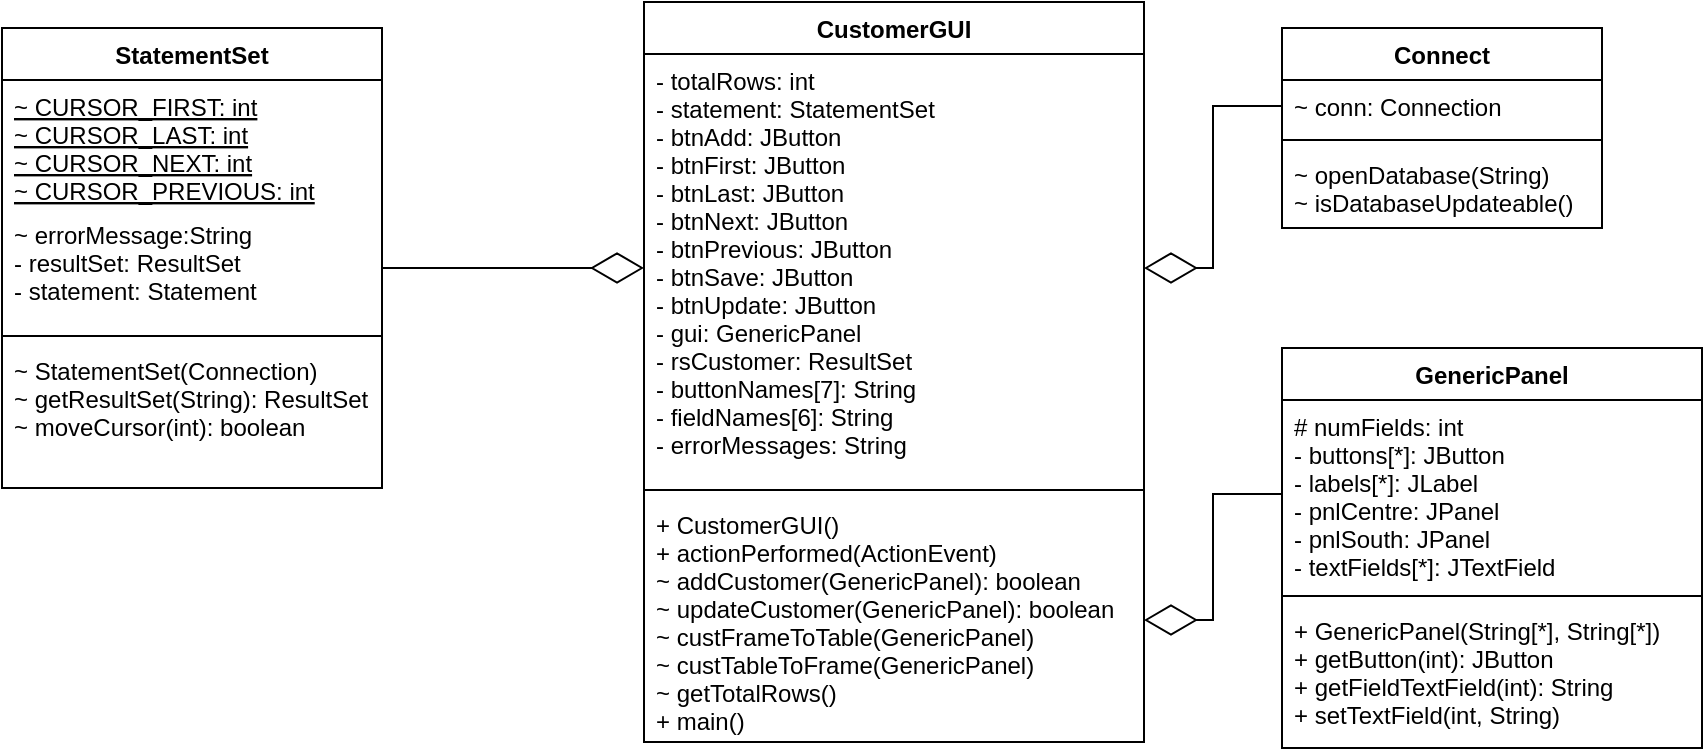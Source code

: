 <mxfile version="17.5.0" type="github" pages="2">
  <diagram name="CustomerGUI" id="f99XcUSwlvyrfe86VVXK">
    <mxGraphModel dx="1212" dy="1154" grid="1" gridSize="10" guides="1" tooltips="1" connect="1" arrows="1" fold="1" page="1" pageScale="1" pageWidth="1169" pageHeight="827" math="0" shadow="0">
      <root>
        <mxCell id="QfnIWmxK43-Bli9lCuO3-0" />
        <mxCell id="QfnIWmxK43-Bli9lCuO3-1" parent="QfnIWmxK43-Bli9lCuO3-0" />
        <mxCell id="QfnIWmxK43-Bli9lCuO3-2" value="StatementSet" style="swimlane;fontStyle=1;align=center;verticalAlign=top;childLayout=stackLayout;horizontal=1;startSize=26;horizontalStack=0;resizeParent=1;resizeParentMax=0;resizeLast=0;collapsible=1;marginBottom=0;" parent="QfnIWmxK43-Bli9lCuO3-1" vertex="1">
          <mxGeometry x="40" y="180" width="190" height="230" as="geometry" />
        </mxCell>
        <mxCell id="QfnIWmxK43-Bli9lCuO3-3" value="~ CURSOR_FIRST: int&#xa;~ CURSOR_LAST: int&#xa;~ CURSOR_NEXT: int&#xa;~ CURSOR_PREVIOUS: int" style="text;strokeColor=none;fillColor=none;align=left;verticalAlign=top;spacingLeft=4;spacingRight=4;overflow=hidden;rotatable=0;points=[[0,0.5],[1,0.5]];portConstraint=eastwest;fontStyle=4" parent="QfnIWmxK43-Bli9lCuO3-2" vertex="1">
          <mxGeometry y="26" width="190" height="64" as="geometry" />
        </mxCell>
        <mxCell id="QfnIWmxK43-Bli9lCuO3-4" value="~ errorMessage:String&#xa;- resultSet: ResultSet&#xa;- statement: Statement" style="text;strokeColor=none;fillColor=none;align=left;verticalAlign=top;spacingLeft=4;spacingRight=4;overflow=hidden;rotatable=0;points=[[0,0.5],[1,0.5]];portConstraint=eastwest;fontStyle=0" parent="QfnIWmxK43-Bli9lCuO3-2" vertex="1">
          <mxGeometry y="90" width="190" height="60" as="geometry" />
        </mxCell>
        <mxCell id="QfnIWmxK43-Bli9lCuO3-5" value="" style="line;strokeWidth=1;fillColor=none;align=left;verticalAlign=middle;spacingTop=-1;spacingLeft=3;spacingRight=3;rotatable=0;labelPosition=right;points=[];portConstraint=eastwest;" parent="QfnIWmxK43-Bli9lCuO3-2" vertex="1">
          <mxGeometry y="150" width="190" height="8" as="geometry" />
        </mxCell>
        <mxCell id="QfnIWmxK43-Bli9lCuO3-6" value="~ StatementSet(Connection)&#xa;~ getResultSet(String): ResultSet&#xa;~ moveCursor(int): boolean&#xa;" style="text;strokeColor=none;fillColor=none;align=left;verticalAlign=top;spacingLeft=4;spacingRight=4;overflow=hidden;rotatable=0;points=[[0,0.5],[1,0.5]];portConstraint=eastwest;" parent="QfnIWmxK43-Bli9lCuO3-2" vertex="1">
          <mxGeometry y="158" width="190" height="72" as="geometry" />
        </mxCell>
        <mxCell id="QfnIWmxK43-Bli9lCuO3-7" value="CustomerGUI" style="swimlane;fontStyle=1;align=center;verticalAlign=top;childLayout=stackLayout;horizontal=1;startSize=26;horizontalStack=0;resizeParent=1;resizeParentMax=0;resizeLast=0;collapsible=1;marginBottom=0;" parent="QfnIWmxK43-Bli9lCuO3-1" vertex="1">
          <mxGeometry x="361" y="167" width="250" height="370" as="geometry" />
        </mxCell>
        <mxCell id="QfnIWmxK43-Bli9lCuO3-8" value="- totalRows: int&#xa;- statement: StatementSet&#xa;- btnAdd: JButton&#xa;- btnFirst: JButton&#xa;- btnLast: JButton&#xa;- btnNext: JButton&#xa;- btnPrevious: JButton&#xa;- btnSave: JButton&#xa;- btnUpdate: JButton&#xa;- gui: GenericPanel&#xa;- rsCustomer: ResultSet&#xa;- buttonNames[7]: String&#xa;- fieldNames[6]: String&#xa;- errorMessages: String" style="text;strokeColor=none;fillColor=none;align=left;verticalAlign=top;spacingLeft=4;spacingRight=4;overflow=hidden;rotatable=0;points=[[0,0.5],[1,0.5]];portConstraint=eastwest;" parent="QfnIWmxK43-Bli9lCuO3-7" vertex="1">
          <mxGeometry y="26" width="250" height="214" as="geometry" />
        </mxCell>
        <mxCell id="QfnIWmxK43-Bli9lCuO3-9" value="" style="line;strokeWidth=1;fillColor=none;align=left;verticalAlign=middle;spacingTop=-1;spacingLeft=3;spacingRight=3;rotatable=0;labelPosition=right;points=[];portConstraint=eastwest;" parent="QfnIWmxK43-Bli9lCuO3-7" vertex="1">
          <mxGeometry y="240" width="250" height="8" as="geometry" />
        </mxCell>
        <mxCell id="QfnIWmxK43-Bli9lCuO3-10" value="+ CustomerGUI()&#xa;+ actionPerformed(ActionEvent)&#xa;~ addCustomer(GenericPanel): boolean&#xa;~ updateCustomer(GenericPanel): boolean&#xa;~ custFrameToTable(GenericPanel)&#xa;~ custTableToFrame(GenericPanel)&#xa;~ getTotalRows()&#xa;+ main()" style="text;strokeColor=none;fillColor=none;align=left;verticalAlign=top;spacingLeft=4;spacingRight=4;overflow=hidden;rotatable=0;points=[[0,0.5],[1,0.5]];portConstraint=eastwest;" parent="QfnIWmxK43-Bli9lCuO3-7" vertex="1">
          <mxGeometry y="248" width="250" height="122" as="geometry" />
        </mxCell>
        <mxCell id="QfnIWmxK43-Bli9lCuO3-11" value="Connect" style="swimlane;fontStyle=1;align=center;verticalAlign=top;childLayout=stackLayout;horizontal=1;startSize=26;horizontalStack=0;resizeParent=1;resizeParentMax=0;resizeLast=0;collapsible=1;marginBottom=0;" parent="QfnIWmxK43-Bli9lCuO3-1" vertex="1">
          <mxGeometry x="680" y="180" width="160" height="100" as="geometry" />
        </mxCell>
        <mxCell id="QfnIWmxK43-Bli9lCuO3-12" value="~ conn: Connection" style="text;strokeColor=none;fillColor=none;align=left;verticalAlign=top;spacingLeft=4;spacingRight=4;overflow=hidden;rotatable=0;points=[[0,0.5],[1,0.5]];portConstraint=eastwest;fontStyle=0" parent="QfnIWmxK43-Bli9lCuO3-11" vertex="1">
          <mxGeometry y="26" width="160" height="26" as="geometry" />
        </mxCell>
        <mxCell id="QfnIWmxK43-Bli9lCuO3-13" value="" style="line;strokeWidth=1;fillColor=none;align=left;verticalAlign=middle;spacingTop=-1;spacingLeft=3;spacingRight=3;rotatable=0;labelPosition=right;points=[];portConstraint=eastwest;" parent="QfnIWmxK43-Bli9lCuO3-11" vertex="1">
          <mxGeometry y="52" width="160" height="8" as="geometry" />
        </mxCell>
        <mxCell id="QfnIWmxK43-Bli9lCuO3-14" value="~ openDatabase(String)&#xa;~ isDatabaseUpdateable()" style="text;strokeColor=none;fillColor=none;align=left;verticalAlign=top;spacingLeft=4;spacingRight=4;overflow=hidden;rotatable=0;points=[[0,0.5],[1,0.5]];portConstraint=eastwest;" parent="QfnIWmxK43-Bli9lCuO3-11" vertex="1">
          <mxGeometry y="60" width="160" height="40" as="geometry" />
        </mxCell>
        <mxCell id="QfnIWmxK43-Bli9lCuO3-15" value="" style="endArrow=diamondThin;endFill=0;endSize=24;html=1;rounded=0;strokeColor=default;strokeWidth=1;entryX=0;entryY=0.5;entryDx=0;entryDy=0;exitX=1;exitY=0.5;exitDx=0;exitDy=0;" parent="QfnIWmxK43-Bli9lCuO3-1" source="QfnIWmxK43-Bli9lCuO3-4" target="QfnIWmxK43-Bli9lCuO3-8" edge="1">
          <mxGeometry width="160" relative="1" as="geometry">
            <mxPoint x="240" y="300" as="sourcePoint" />
            <mxPoint x="350" y="300" as="targetPoint" />
          </mxGeometry>
        </mxCell>
        <mxCell id="QfnIWmxK43-Bli9lCuO3-17" value="GenericPanel" style="swimlane;fontStyle=1;align=center;verticalAlign=top;childLayout=stackLayout;horizontal=1;startSize=26;horizontalStack=0;resizeParent=1;resizeParentMax=0;resizeLast=0;collapsible=1;marginBottom=0;" parent="QfnIWmxK43-Bli9lCuO3-1" vertex="1">
          <mxGeometry x="680" y="340" width="210" height="200" as="geometry" />
        </mxCell>
        <mxCell id="QfnIWmxK43-Bli9lCuO3-18" value="# numFields: int&#xa;- buttons[*]: JButton&#xa;- labels[*]: JLabel&#xa;- pnlCentre: JPanel&#xa;- pnlSouth: JPanel&#xa;- textFields[*]: JTextField" style="text;strokeColor=none;fillColor=none;align=left;verticalAlign=top;spacingLeft=4;spacingRight=4;overflow=hidden;rotatable=0;points=[[0,0.5],[1,0.5]];portConstraint=eastwest;" parent="QfnIWmxK43-Bli9lCuO3-17" vertex="1">
          <mxGeometry y="26" width="210" height="94" as="geometry" />
        </mxCell>
        <mxCell id="QfnIWmxK43-Bli9lCuO3-19" value="" style="line;strokeWidth=1;fillColor=none;align=left;verticalAlign=middle;spacingTop=-1;spacingLeft=3;spacingRight=3;rotatable=0;labelPosition=right;points=[];portConstraint=eastwest;" parent="QfnIWmxK43-Bli9lCuO3-17" vertex="1">
          <mxGeometry y="120" width="210" height="8" as="geometry" />
        </mxCell>
        <mxCell id="QfnIWmxK43-Bli9lCuO3-20" value="+ GenericPanel(String[*], String[*])&#xa;+ getButton(int): JButton&#xa;+ getFieldTextField(int): String&#xa;+ setTextField(int, String)" style="text;strokeColor=none;fillColor=none;align=left;verticalAlign=top;spacingLeft=4;spacingRight=4;overflow=hidden;rotatable=0;points=[[0,0.5],[1,0.5]];portConstraint=eastwest;" parent="QfnIWmxK43-Bli9lCuO3-17" vertex="1">
          <mxGeometry y="128" width="210" height="72" as="geometry" />
        </mxCell>
        <mxCell id="tWZ0SbI29ZRzmEVTGCKV-0" value="" style="endArrow=diamondThin;endFill=0;endSize=24;html=1;rounded=0;entryX=1;entryY=0.5;entryDx=0;entryDy=0;exitX=0;exitY=0.5;exitDx=0;exitDy=0;edgeStyle=orthogonalEdgeStyle;" edge="1" parent="QfnIWmxK43-Bli9lCuO3-1" source="QfnIWmxK43-Bli9lCuO3-12" target="QfnIWmxK43-Bli9lCuO3-8">
          <mxGeometry width="160" relative="1" as="geometry">
            <mxPoint x="500" y="590" as="sourcePoint" />
            <mxPoint x="660" y="590" as="targetPoint" />
          </mxGeometry>
        </mxCell>
        <mxCell id="tWZ0SbI29ZRzmEVTGCKV-1" value="" style="endArrow=diamondThin;endFill=0;endSize=24;html=1;rounded=0;entryX=1;entryY=0.5;entryDx=0;entryDy=0;exitX=0;exitY=0.5;exitDx=0;exitDy=0;edgeStyle=orthogonalEdgeStyle;" edge="1" parent="QfnIWmxK43-Bli9lCuO3-1" source="QfnIWmxK43-Bli9lCuO3-18" target="QfnIWmxK43-Bli9lCuO3-10">
          <mxGeometry width="160" relative="1" as="geometry">
            <mxPoint x="500" y="590" as="sourcePoint" />
            <mxPoint x="660" y="590" as="targetPoint" />
          </mxGeometry>
        </mxCell>
      </root>
    </mxGraphModel>
  </diagram>
  <diagram id="wcHVfsgvU9DnFCCgEnB6" name="QueryGUI">
    <mxGraphModel dx="1212" dy="1154" grid="1" gridSize="10" guides="1" tooltips="1" connect="1" arrows="1" fold="1" page="1" pageScale="1" pageWidth="1169" pageHeight="827" math="0" shadow="0">
      <root>
        <mxCell id="0" />
        <mxCell id="1" parent="0" />
        <mxCell id="5YhzybwjE-VsHz2tn2So-1" value="StatementSet" style="swimlane;fontStyle=1;align=center;verticalAlign=top;childLayout=stackLayout;horizontal=1;startSize=26;horizontalStack=0;resizeParent=1;resizeParentMax=0;resizeLast=0;collapsible=1;marginBottom=0;" parent="1" vertex="1">
          <mxGeometry x="40" y="182" width="190" height="230" as="geometry" />
        </mxCell>
        <mxCell id="5YhzybwjE-VsHz2tn2So-2" value="~ CURSOR_FIRST: int&#xa;~ CURSOR_LAST: int&#xa;~ CURSOR_NEXT: int&#xa;~ CURSOR_PREVIOUS: int" style="text;strokeColor=none;fillColor=none;align=left;verticalAlign=top;spacingLeft=4;spacingRight=4;overflow=hidden;rotatable=0;points=[[0,0.5],[1,0.5]];portConstraint=eastwest;fontStyle=4" parent="5YhzybwjE-VsHz2tn2So-1" vertex="1">
          <mxGeometry y="26" width="190" height="64" as="geometry" />
        </mxCell>
        <mxCell id="5YhzybwjE-VsHz2tn2So-7" value="~ errorMessage:String&#xa;- resultSet: ResultSet&#xa;- statement: Statement" style="text;strokeColor=none;fillColor=none;align=left;verticalAlign=top;spacingLeft=4;spacingRight=4;overflow=hidden;rotatable=0;points=[[0,0.5],[1,0.5]];portConstraint=eastwest;fontStyle=0" parent="5YhzybwjE-VsHz2tn2So-1" vertex="1">
          <mxGeometry y="90" width="190" height="60" as="geometry" />
        </mxCell>
        <mxCell id="5YhzybwjE-VsHz2tn2So-3" value="" style="line;strokeWidth=1;fillColor=none;align=left;verticalAlign=middle;spacingTop=-1;spacingLeft=3;spacingRight=3;rotatable=0;labelPosition=right;points=[];portConstraint=eastwest;" parent="5YhzybwjE-VsHz2tn2So-1" vertex="1">
          <mxGeometry y="150" width="190" height="8" as="geometry" />
        </mxCell>
        <mxCell id="5YhzybwjE-VsHz2tn2So-4" value="~ StatementSet(Connection)&#xa;~ getResultSet(String): ResultSet&#xa;~ moveCursor(int): boolean&#xa;" style="text;strokeColor=none;fillColor=none;align=left;verticalAlign=top;spacingLeft=4;spacingRight=4;overflow=hidden;rotatable=0;points=[[0,0.5],[1,0.5]];portConstraint=eastwest;" parent="5YhzybwjE-VsHz2tn2So-1" vertex="1">
          <mxGeometry y="158" width="190" height="72" as="geometry" />
        </mxCell>
        <mxCell id="5YhzybwjE-VsHz2tn2So-9" value="QueryGUI" style="swimlane;fontStyle=1;align=center;verticalAlign=top;childLayout=stackLayout;horizontal=1;startSize=26;horizontalStack=0;resizeParent=1;resizeParentMax=0;resizeLast=0;collapsible=1;marginBottom=0;" parent="1" vertex="1">
          <mxGeometry x="361" y="167" width="250" height="200" as="geometry" />
        </mxCell>
        <mxCell id="5YhzybwjE-VsHz2tn2So-10" value="- cn: Container&#xa;- btnExecute: JButton&#xa;- tblResults: JTable&#xa;- txaQuery: JTextArea&#xa;- resultSet: ResultSet&#xa;- statement: StatementSet" style="text;strokeColor=none;fillColor=none;align=left;verticalAlign=top;spacingLeft=4;spacingRight=4;overflow=hidden;rotatable=0;points=[[0,0.5],[1,0.5]];portConstraint=eastwest;" parent="5YhzybwjE-VsHz2tn2So-9" vertex="1">
          <mxGeometry y="26" width="250" height="94" as="geometry" />
        </mxCell>
        <mxCell id="5YhzybwjE-VsHz2tn2So-11" value="" style="line;strokeWidth=1;fillColor=none;align=left;verticalAlign=middle;spacingTop=-1;spacingLeft=3;spacingRight=3;rotatable=0;labelPosition=right;points=[];portConstraint=eastwest;" parent="5YhzybwjE-VsHz2tn2So-9" vertex="1">
          <mxGeometry y="120" width="250" height="8" as="geometry" />
        </mxCell>
        <mxCell id="5YhzybwjE-VsHz2tn2So-12" value="+ QueryGUI()&#xa;+ actionPerformed(ActionEvent)&#xa;~ displayResults()&#xa;+ main()" style="text;strokeColor=none;fillColor=none;align=left;verticalAlign=top;spacingLeft=4;spacingRight=4;overflow=hidden;rotatable=0;points=[[0,0.5],[1,0.5]];portConstraint=eastwest;" parent="5YhzybwjE-VsHz2tn2So-9" vertex="1">
          <mxGeometry y="128" width="250" height="72" as="geometry" />
        </mxCell>
        <mxCell id="5YhzybwjE-VsHz2tn2So-16" value="Connect" style="swimlane;fontStyle=1;align=center;verticalAlign=top;childLayout=stackLayout;horizontal=1;startSize=26;horizontalStack=0;resizeParent=1;resizeParentMax=0;resizeLast=0;collapsible=1;marginBottom=0;" parent="1" vertex="1">
          <mxGeometry x="680" y="180" width="160" height="100" as="geometry" />
        </mxCell>
        <mxCell id="5YhzybwjE-VsHz2tn2So-17" value="~ conn: Connection" style="text;strokeColor=none;fillColor=none;align=left;verticalAlign=top;spacingLeft=4;spacingRight=4;overflow=hidden;rotatable=0;points=[[0,0.5],[1,0.5]];portConstraint=eastwest;fontStyle=4" parent="5YhzybwjE-VsHz2tn2So-16" vertex="1">
          <mxGeometry y="26" width="160" height="26" as="geometry" />
        </mxCell>
        <mxCell id="5YhzybwjE-VsHz2tn2So-18" value="" style="line;strokeWidth=1;fillColor=none;align=left;verticalAlign=middle;spacingTop=-1;spacingLeft=3;spacingRight=3;rotatable=0;labelPosition=right;points=[];portConstraint=eastwest;" parent="5YhzybwjE-VsHz2tn2So-16" vertex="1">
          <mxGeometry y="52" width="160" height="8" as="geometry" />
        </mxCell>
        <mxCell id="5YhzybwjE-VsHz2tn2So-19" value="~ openDatabase(String)&#xa;~ isDatabaseUpdateable()" style="text;strokeColor=none;fillColor=none;align=left;verticalAlign=top;spacingLeft=4;spacingRight=4;overflow=hidden;rotatable=0;points=[[0,0.5],[1,0.5]];portConstraint=eastwest;fontStyle=4" parent="5YhzybwjE-VsHz2tn2So-16" vertex="1">
          <mxGeometry y="60" width="160" height="40" as="geometry" />
        </mxCell>
        <mxCell id="5YhzybwjE-VsHz2tn2So-20" value="" style="endArrow=diamondThin;endFill=0;endSize=24;html=1;rounded=0;strokeColor=default;strokeWidth=1;entryX=0;entryY=0.5;entryDx=0;entryDy=0;exitX=1;exitY=0.5;exitDx=0;exitDy=0;edgeStyle=orthogonalEdgeStyle;" parent="1" source="5YhzybwjE-VsHz2tn2So-7" target="5YhzybwjE-VsHz2tn2So-10" edge="1">
          <mxGeometry width="160" relative="1" as="geometry">
            <mxPoint x="240" y="300" as="sourcePoint" />
            <mxPoint x="350" y="300" as="targetPoint" />
          </mxGeometry>
        </mxCell>
        <mxCell id="5YhzybwjE-VsHz2tn2So-23" value="QueryData" style="swimlane;fontStyle=1;align=center;verticalAlign=top;childLayout=stackLayout;horizontal=1;startSize=26;horizontalStack=0;resizeParent=1;resizeParentMax=0;resizeLast=0;collapsible=1;marginBottom=0;" parent="1" vertex="1">
          <mxGeometry x="680" y="340" width="310" height="150" as="geometry" />
        </mxCell>
        <mxCell id="5YhzybwjE-VsHz2tn2So-24" value="columnTitles: Vector&#xa;rows: Vector" style="text;strokeColor=none;fillColor=none;align=left;verticalAlign=top;spacingLeft=4;spacingRight=4;overflow=hidden;rotatable=0;points=[[0,0.5],[1,0.5]];portConstraint=eastwest;" parent="5YhzybwjE-VsHz2tn2So-23" vertex="1">
          <mxGeometry y="26" width="310" height="44" as="geometry" />
        </mxCell>
        <mxCell id="5YhzybwjE-VsHz2tn2So-25" value="" style="line;strokeWidth=1;fillColor=none;align=left;verticalAlign=middle;spacingTop=-1;spacingLeft=3;spacingRight=3;rotatable=0;labelPosition=right;points=[];portConstraint=eastwest;" parent="5YhzybwjE-VsHz2tn2So-23" vertex="1">
          <mxGeometry y="70" width="310" height="8" as="geometry" />
        </mxCell>
        <mxCell id="5YhzybwjE-VsHz2tn2So-26" value="~ QueryData(ResultSet)&#xa;- setRowData(ResultSet, ResultSetMetaData) : Vector&#xa;~ getColumnTitles(): Vector&#xa;~ getRowData(): Vector" style="text;strokeColor=none;fillColor=none;align=left;verticalAlign=top;spacingLeft=4;spacingRight=4;overflow=hidden;rotatable=0;points=[[0,0.5],[1,0.5]];portConstraint=eastwest;" parent="5YhzybwjE-VsHz2tn2So-23" vertex="1">
          <mxGeometry y="78" width="310" height="72" as="geometry" />
        </mxCell>
        <mxCell id="-TOGaMmO0EAZdB4puigh-1" value="" style="endArrow=diamondThin;endFill=0;endSize=24;html=1;rounded=0;entryX=1;entryY=0.5;entryDx=0;entryDy=0;exitX=0;exitY=0.5;exitDx=0;exitDy=0;edgeStyle=orthogonalEdgeStyle;" edge="1" parent="1" source="5YhzybwjE-VsHz2tn2So-17" target="5YhzybwjE-VsHz2tn2So-10">
          <mxGeometry width="160" relative="1" as="geometry">
            <mxPoint x="500" y="590" as="sourcePoint" />
            <mxPoint x="660" y="590" as="targetPoint" />
          </mxGeometry>
        </mxCell>
        <mxCell id="-TOGaMmO0EAZdB4puigh-2" value="" style="endArrow=diamondThin;endFill=0;endSize=24;html=1;rounded=0;entryX=1;entryY=0.5;entryDx=0;entryDy=0;exitX=0;exitY=0.5;exitDx=0;exitDy=0;edgeStyle=orthogonalEdgeStyle;" edge="1" parent="1" source="5YhzybwjE-VsHz2tn2So-24" target="5YhzybwjE-VsHz2tn2So-12">
          <mxGeometry width="160" relative="1" as="geometry">
            <mxPoint x="500" y="570" as="sourcePoint" />
            <mxPoint x="660" y="570" as="targetPoint" />
          </mxGeometry>
        </mxCell>
      </root>
    </mxGraphModel>
  </diagram>
</mxfile>

